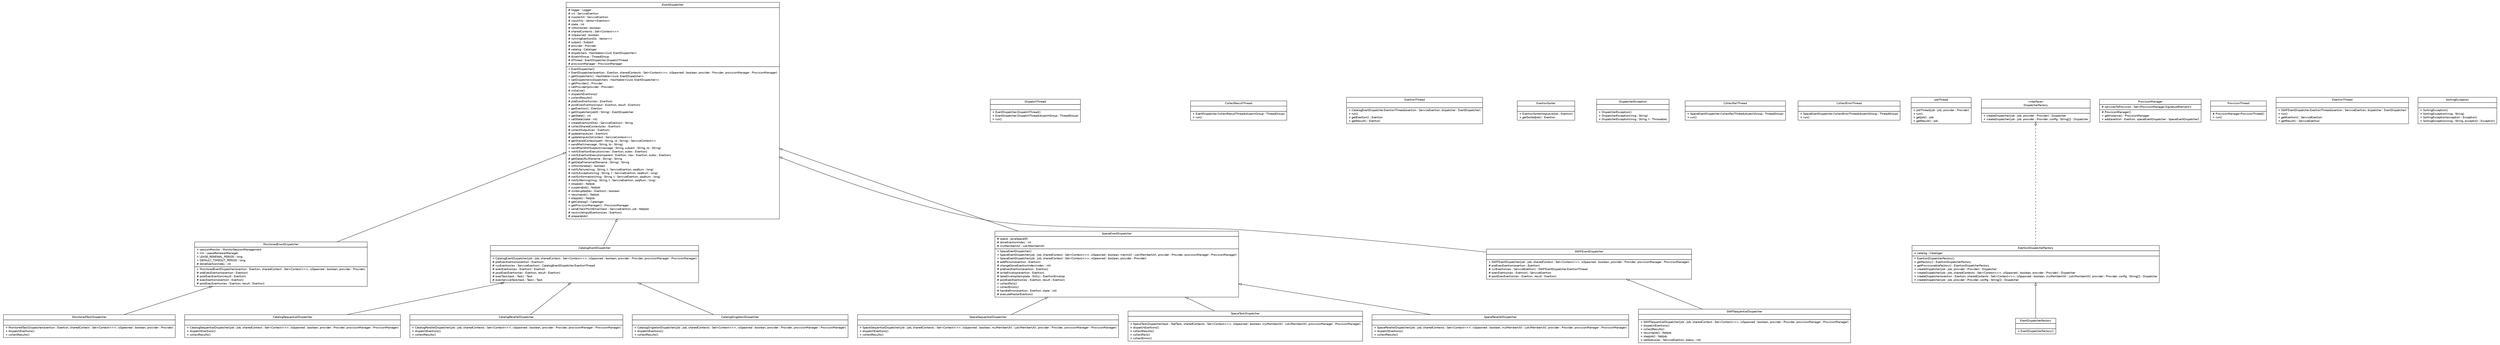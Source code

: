 #!/usr/local/bin/dot
#
# Class diagram 
# Generated by UMLGraph version R5_6 (http://www.umlgraph.org/)
#

digraph G {
	edge [fontname="Helvetica",fontsize=10,labelfontname="Helvetica",labelfontsize=10];
	node [fontname="Helvetica",fontsize=10,shape=plaintext];
	nodesep=0.25;
	ranksep=0.5;
	// sorcer.core.dispatch.CatalogSequentialDispatcher
	c22931 [label=<<table title="sorcer.core.dispatch.CatalogSequentialDispatcher" border="0" cellborder="1" cellspacing="0" cellpadding="2" port="p" href="./CatalogSequentialDispatcher.html">
		<tr><td><table border="0" cellspacing="0" cellpadding="1">
<tr><td align="center" balign="center"> CatalogSequentialDispatcher </td></tr>
		</table></td></tr>
		<tr><td><table border="0" cellspacing="0" cellpadding="1">
<tr><td align="left" balign="left">  </td></tr>
		</table></td></tr>
		<tr><td><table border="0" cellspacing="0" cellpadding="1">
<tr><td align="left" balign="left"> + CatalogSequentialDispatcher(job : Job, sharedContext : Set&lt;Context&lt;&gt;&gt;, isSpawned : boolean, provider : Provider, provisionManager : ProvisionManager) </td></tr>
<tr><td align="left" balign="left"> + dispatchExertions() </td></tr>
<tr><td align="left" balign="left"> + collectResults() </td></tr>
		</table></td></tr>
		</table>>, URL="./CatalogSequentialDispatcher.html", fontname="Helvetica", fontcolor="black", fontsize=10.0];
	// sorcer.core.dispatch.ExertDispatcher
	c22932 [label=<<table title="sorcer.core.dispatch.ExertDispatcher" border="0" cellborder="1" cellspacing="0" cellpadding="2" port="p" href="./ExertDispatcher.html">
		<tr><td><table border="0" cellspacing="0" cellpadding="1">
<tr><td align="center" balign="center"><font face="Helvetica-Oblique"> ExertDispatcher </font></td></tr>
		</table></td></tr>
		<tr><td><table border="0" cellspacing="0" cellpadding="1">
<tr><td align="left" balign="left"> # logger : Logger </td></tr>
<tr><td align="left" balign="left"> # xrt : ServiceExertion </td></tr>
<tr><td align="left" balign="left"> # masterXrt : ServiceExertion </td></tr>
<tr><td align="left" balign="left"> # inputXrts : Vector&lt;Exertion&gt; </td></tr>
<tr><td align="left" balign="left"> # state : int </td></tr>
<tr><td align="left" balign="left"> # isMonitored : boolean </td></tr>
<tr><td align="left" balign="left"> # sharedContexts : Set&lt;Context&lt;&gt;&gt; </td></tr>
<tr><td align="left" balign="left"> # isSpawned : boolean </td></tr>
<tr><td align="left" balign="left"> # runningExertionIDs : Vector&lt;&gt; </td></tr>
<tr><td align="left" balign="left"> # subject : Subject </td></tr>
<tr><td align="left" balign="left"> # provider : Provider </td></tr>
<tr><td align="left" balign="left"> # catalog : Cataloger </td></tr>
<tr><td align="left" balign="left"> # dispatchers : Hashtable&lt;Uuid, ExertDispatcher&gt; </td></tr>
<tr><td align="left" balign="left"> # disatchGroup : ThreadGroup </td></tr>
<tr><td align="left" balign="left"> # dThread : ExertDispatcher.DispatchThread </td></tr>
<tr><td align="left" balign="left"> # provisionManager : ProvisionManager </td></tr>
		</table></td></tr>
		<tr><td><table border="0" cellspacing="0" cellpadding="1">
<tr><td align="left" balign="left"> + ExertDispatcher() </td></tr>
<tr><td align="left" balign="left"> + ExertDispatcher(exertion : Exertion, sharedContexts : Set&lt;Context&lt;&gt;&gt;, isSpawned : boolean, provider : Provider, provisionManager : ProvisionManager) </td></tr>
<tr><td align="left" balign="left"> + getDispatchers() : Hashtable&lt;Uuid, ExertDispatcher&gt; </td></tr>
<tr><td align="left" balign="left"> + setDispatchers(dispatchers : Hashtable&lt;Uuid, ExertDispatcher&gt;) </td></tr>
<tr><td align="left" balign="left"> + getProvider() : Provider </td></tr>
<tr><td align="left" balign="left"> + setProvider(provider : Provider) </td></tr>
<tr><td align="left" balign="left"> # initialize() </td></tr>
<tr><td align="left" balign="left"><font face="Helvetica-Oblique" point-size="10.0"> + dispatchExertions() </font></td></tr>
<tr><td align="left" balign="left"><font face="Helvetica-Oblique" point-size="10.0"> + collectResults() </font></td></tr>
<tr><td align="left" balign="left"><font face="Helvetica-Oblique" point-size="10.0"> # preExecExertion(ex : Exertion) </font></td></tr>
<tr><td align="left" balign="left"><font face="Helvetica-Oblique" point-size="10.0"> # postExecExertion(input : Exertion, result : Exertion) </font></td></tr>
<tr><td align="left" balign="left"> + getExertion() : Exertion </td></tr>
<tr><td align="left" balign="left"> + getDispatcher(jobID : String) : ExertDispatcher </td></tr>
<tr><td align="left" balign="left"> + getState() : int </td></tr>
<tr><td align="left" balign="left"> + setState(state : int) </td></tr>
<tr><td align="left" balign="left"> + createExertionID(ex : ServiceExertion) : String </td></tr>
<tr><td align="left" balign="left"> # collectSharedContexts(ex : Exertion) </td></tr>
<tr><td align="left" balign="left"> # collectOutputs(ex : Exertion) </td></tr>
<tr><td align="left" balign="left"> # updateInputs(ex : Exertion) </td></tr>
<tr><td align="left" balign="left"> # updateInputs(toContext : ServiceContext&lt;&gt;) </td></tr>
<tr><td align="left" balign="left"> # getSharedContext(path : String, id : String) : ServiceContext&lt;&gt; </td></tr>
<tr><td align="left" balign="left"> + sendMail(message : String, to : String) </td></tr>
<tr><td align="left" balign="left"> + sendMailWithSubject(message : String, subject : String, to : String) </td></tr>
<tr><td align="left" balign="left"> + notifyExertionExecution(inex : Exertion, outex : Exertion) </td></tr>
<tr><td align="left" balign="left"> + notifyExertionExecution(parent : Exertion, inex : Exertion, outex : Exertion) </td></tr>
<tr><td align="left" balign="left"> # getDataURL(filename : String) : String </td></tr>
<tr><td align="left" balign="left"> # getDataFilename(filename : String) : String </td></tr>
<tr><td align="left" balign="left"> + isMonitorable() : boolean </td></tr>
<tr><td align="left" balign="left"> # notifyFailure(msg : String, t : ServiceExertion, seqNum : long) </td></tr>
<tr><td align="left" balign="left"> # notifyException(msg : String, t : ServiceExertion, seqNum : long) </td></tr>
<tr><td align="left" balign="left"> # notifyInformation(msg : String, t : ServiceExertion, seqNum : long) </td></tr>
<tr><td align="left" balign="left"> # notifyWarning(msg : String, t : ServiceExertion, seqNum : long) </td></tr>
<tr><td align="left" balign="left"> + stopJob() : NetJob </td></tr>
<tr><td align="left" balign="left"> + suspendJob() : NetJob </td></tr>
<tr><td align="left" balign="left"> # isInterupted(ex : Exertion) : boolean </td></tr>
<tr><td align="left" balign="left"> + resumeJob() : NetJob </td></tr>
<tr><td align="left" balign="left"> + stepJob() : NetJob </td></tr>
<tr><td align="left" balign="left"> # getCatalog() : Cataloger </td></tr>
<tr><td align="left" balign="left"> + getProvisionManager() : ProvisionManager </td></tr>
<tr><td align="left" balign="left"> + sendCheckPointEmail(task : ServiceExertion, job : NetJob) </td></tr>
<tr><td align="left" balign="left"> # reconcileInputExertions(ex : Exertion) </td></tr>
<tr><td align="left" balign="left"> # prepareJob() </td></tr>
		</table></td></tr>
		</table>>, URL="./ExertDispatcher.html", fontname="Helvetica", fontcolor="black", fontsize=10.0];
	// sorcer.core.dispatch.ExertDispatcher.DispatchThread
	c22933 [label=<<table title="sorcer.core.dispatch.ExertDispatcher.DispatchThread" border="0" cellborder="1" cellspacing="0" cellpadding="2" port="p" href="./ExertDispatcher.DispatchThread.html">
		<tr><td><table border="0" cellspacing="0" cellpadding="1">
<tr><td align="center" balign="center"> DispatchThread </td></tr>
		</table></td></tr>
		<tr><td><table border="0" cellspacing="0" cellpadding="1">
<tr><td align="left" balign="left">  </td></tr>
		</table></td></tr>
		<tr><td><table border="0" cellspacing="0" cellpadding="1">
<tr><td align="left" balign="left"> + ExertDispatcher.DispatchThread() </td></tr>
<tr><td align="left" balign="left"> + ExertDispatcher.DispatchThread(disatchGroup : ThreadGroup) </td></tr>
<tr><td align="left" balign="left"> + run() </td></tr>
		</table></td></tr>
		</table>>, URL="./ExertDispatcher.DispatchThread.html", fontname="Helvetica", fontcolor="black", fontsize=10.0];
	// sorcer.core.dispatch.ExertDispatcher.CollectResultThread
	c22934 [label=<<table title="sorcer.core.dispatch.ExertDispatcher.CollectResultThread" border="0" cellborder="1" cellspacing="0" cellpadding="2" port="p" href="./ExertDispatcher.CollectResultThread.html">
		<tr><td><table border="0" cellspacing="0" cellpadding="1">
<tr><td align="center" balign="center"> CollectResultThread </td></tr>
		</table></td></tr>
		<tr><td><table border="0" cellspacing="0" cellpadding="1">
<tr><td align="left" balign="left">  </td></tr>
		</table></td></tr>
		<tr><td><table border="0" cellspacing="0" cellpadding="1">
<tr><td align="left" balign="left"> + ExertDispatcher.CollectResultThread(disatchGroup : ThreadGroup) </td></tr>
<tr><td align="left" balign="left"> + run() </td></tr>
		</table></td></tr>
		</table>>, URL="./ExertDispatcher.CollectResultThread.html", fontname="Helvetica", fontcolor="black", fontsize=10.0];
	// sorcer.core.dispatch.MonitoredExertDispatcher
	c22935 [label=<<table title="sorcer.core.dispatch.MonitoredExertDispatcher" border="0" cellborder="1" cellspacing="0" cellpadding="2" port="p" href="./MonitoredExertDispatcher.html">
		<tr><td><table border="0" cellspacing="0" cellpadding="1">
<tr><td align="center" balign="center"><font face="Helvetica-Oblique"> MonitoredExertDispatcher </font></td></tr>
		</table></td></tr>
		<tr><td><table border="0" cellspacing="0" cellpadding="1">
<tr><td align="left" balign="left"> + sessionMonitor : MonitorSessionManagement </td></tr>
<tr><td align="left" balign="left"> + lrm : LeaseRenewalManager </td></tr>
<tr><td align="left" balign="left"> + LEASE_RENEWAL_PERIOD : long </td></tr>
<tr><td align="left" balign="left"> + DEFAULT_TIMEOUT_PERIOD : long </td></tr>
<tr><td align="left" balign="left"> # doneExertionIndex : int </td></tr>
		</table></td></tr>
		<tr><td><table border="0" cellspacing="0" cellpadding="1">
<tr><td align="left" balign="left"> + MonitoredExertDispatcher(exertion : Exertion, sharedContext : Set&lt;Context&lt;&gt;&gt;, isSpawned : boolean, provider : Provider) </td></tr>
<tr><td align="left" balign="left"> # preExecExertion(exertion : Exertion) </td></tr>
<tr><td align="left" balign="left"> # postExecExertion(result : Exertion) </td></tr>
<tr><td align="left" balign="left"> # execExertion(exertion : Exertion) </td></tr>
<tr><td align="left" balign="left"> # postExecExertion(ex : Exertion, result : Exertion) </td></tr>
		</table></td></tr>
		</table>>, URL="./MonitoredExertDispatcher.html", fontname="Helvetica", fontcolor="black", fontsize=10.0];
	// sorcer.core.dispatch.SpaceSequentialDispatcher
	c22936 [label=<<table title="sorcer.core.dispatch.SpaceSequentialDispatcher" border="0" cellborder="1" cellspacing="0" cellpadding="2" port="p" href="./SpaceSequentialDispatcher.html">
		<tr><td><table border="0" cellspacing="0" cellpadding="1">
<tr><td align="center" balign="center"> SpaceSequentialDispatcher </td></tr>
		</table></td></tr>
		<tr><td><table border="0" cellspacing="0" cellpadding="1">
<tr><td align="left" balign="left">  </td></tr>
		</table></td></tr>
		<tr><td><table border="0" cellspacing="0" cellpadding="1">
<tr><td align="left" balign="left"> + SpaceSequentialDispatcher(job : Job, sharedContexts : Set&lt;Context&lt;&gt;&gt;, isSpawned : boolean, myMemberUtil : LokiMemberUtil, provider : Provider, provisionManager : ProvisionManager) </td></tr>
<tr><td align="left" balign="left"> + dispatchExertions() </td></tr>
<tr><td align="left" balign="left"> + collectResults() </td></tr>
		</table></td></tr>
		</table>>, URL="./SpaceSequentialDispatcher.html", fontname="Helvetica", fontcolor="black", fontsize=10.0];
	// sorcer.core.dispatch.CatalogExertDispatcher
	c22937 [label=<<table title="sorcer.core.dispatch.CatalogExertDispatcher" border="0" cellborder="1" cellspacing="0" cellpadding="2" port="p" href="./CatalogExertDispatcher.html">
		<tr><td><table border="0" cellspacing="0" cellpadding="1">
<tr><td align="center" balign="center"><font face="Helvetica-Oblique"> CatalogExertDispatcher </font></td></tr>
		</table></td></tr>
		<tr><td><table border="0" cellspacing="0" cellpadding="1">
<tr><td align="left" balign="left">  </td></tr>
		</table></td></tr>
		<tr><td><table border="0" cellspacing="0" cellpadding="1">
<tr><td align="left" balign="left"> + CatalogExertDispatcher(job : Job, sharedContext : Set&lt;Context&lt;&gt;&gt;, isSpawned : boolean, provider : Provider, provisionManager : ProvisionManager) </td></tr>
<tr><td align="left" balign="left"> # preExecExertion(exertion : Exertion) </td></tr>
<tr><td align="left" balign="left"> # runExertion(ex : ServiceExertion) : CatalogExertDispatcher.ExertionThread </td></tr>
<tr><td align="left" balign="left"> # execExertion(ex : Exertion) : Exertion </td></tr>
<tr><td align="left" balign="left"> # postExecExertion(ex : Exertion, result : Exertion) </td></tr>
<tr><td align="left" balign="left"> # execTask(task : Task) : Task </td></tr>
<tr><td align="left" balign="left"> # execServiceTask(task : Task) : Task </td></tr>
		</table></td></tr>
		</table>>, URL="./CatalogExertDispatcher.html", fontname="Helvetica", fontcolor="black", fontsize=10.0];
	// sorcer.core.dispatch.CatalogExertDispatcher.ExertionThread
	c22938 [label=<<table title="sorcer.core.dispatch.CatalogExertDispatcher.ExertionThread" border="0" cellborder="1" cellspacing="0" cellpadding="2" port="p" href="./CatalogExertDispatcher.ExertionThread.html">
		<tr><td><table border="0" cellspacing="0" cellpadding="1">
<tr><td align="center" balign="center"> ExertionThread </td></tr>
		</table></td></tr>
		<tr><td><table border="0" cellspacing="0" cellpadding="1">
<tr><td align="left" balign="left">  </td></tr>
		</table></td></tr>
		<tr><td><table border="0" cellspacing="0" cellpadding="1">
<tr><td align="left" balign="left"> + CatalogExertDispatcher.ExertionThread(exertion : ServiceExertion, dispatcher : ExertDispatcher) </td></tr>
<tr><td align="left" balign="left"> + run() </td></tr>
<tr><td align="left" balign="left"> + getExertion() : Exertion </td></tr>
<tr><td align="left" balign="left"> + getResult() : Exertion </td></tr>
		</table></td></tr>
		</table>>, URL="./CatalogExertDispatcher.ExertionThread.html", fontname="Helvetica", fontcolor="black", fontsize=10.0];
	// sorcer.core.dispatch.ExertionSorter
	c22939 [label=<<table title="sorcer.core.dispatch.ExertionSorter" border="0" cellborder="1" cellspacing="0" cellpadding="2" port="p" href="./ExertionSorter.html">
		<tr><td><table border="0" cellspacing="0" cellpadding="1">
<tr><td align="center" balign="center"> ExertionSorter </td></tr>
		</table></td></tr>
		<tr><td><table border="0" cellspacing="0" cellpadding="1">
<tr><td align="left" balign="left">  </td></tr>
		</table></td></tr>
		<tr><td><table border="0" cellspacing="0" cellpadding="1">
<tr><td align="left" balign="left"> + ExertionSorter(topLevelJob : Exertion) </td></tr>
<tr><td align="left" balign="left"> + getSortedJob() : Exertion </td></tr>
		</table></td></tr>
		</table>>, URL="./ExertionSorter.html", fontname="Helvetica", fontcolor="black", fontsize=10.0];
	// sorcer.core.dispatch.DispatcherException
	c22940 [label=<<table title="sorcer.core.dispatch.DispatcherException" border="0" cellborder="1" cellspacing="0" cellpadding="2" port="p" href="./DispatcherException.html">
		<tr><td><table border="0" cellspacing="0" cellpadding="1">
<tr><td align="center" balign="center"> DispatcherException </td></tr>
		</table></td></tr>
		<tr><td><table border="0" cellspacing="0" cellpadding="1">
<tr><td align="left" balign="left">  </td></tr>
		</table></td></tr>
		<tr><td><table border="0" cellspacing="0" cellpadding="1">
<tr><td align="left" balign="left"> + DispatcherException() </td></tr>
<tr><td align="left" balign="left"> + DispatcherException(msg : String) </td></tr>
<tr><td align="left" balign="left"> + DispatcherException(msg : String, t : Throwable) </td></tr>
		</table></td></tr>
		</table>>, URL="./DispatcherException.html", fontname="Helvetica", fontcolor="black", fontsize=10.0];
	// sorcer.core.dispatch.CatalogParallelDispatcher
	c22941 [label=<<table title="sorcer.core.dispatch.CatalogParallelDispatcher" border="0" cellborder="1" cellspacing="0" cellpadding="2" port="p" href="./CatalogParallelDispatcher.html">
		<tr><td><table border="0" cellspacing="0" cellpadding="1">
<tr><td align="center" balign="center"> CatalogParallelDispatcher </td></tr>
		</table></td></tr>
		<tr><td><table border="0" cellspacing="0" cellpadding="1">
<tr><td align="left" balign="left">  </td></tr>
		</table></td></tr>
		<tr><td><table border="0" cellspacing="0" cellpadding="1">
<tr><td align="left" balign="left"> + CatalogParallelDispatcher(job : Job, sharedContexts : Set&lt;Context&lt;&gt;&gt;, isSpawned : boolean, provider : Provider, provisionManager : ProvisionManager) </td></tr>
<tr><td align="left" balign="left"> + dispatchExertions() </td></tr>
<tr><td align="left" balign="left"> + collectResults() </td></tr>
		</table></td></tr>
		</table>>, URL="./CatalogParallelDispatcher.html", fontname="Helvetica", fontcolor="black", fontsize=10.0];
	// sorcer.core.dispatch.SpaceExertDispatcher
	c22942 [label=<<table title="sorcer.core.dispatch.SpaceExertDispatcher" border="0" cellborder="1" cellspacing="0" cellpadding="2" port="p" href="./SpaceExertDispatcher.html">
		<tr><td><table border="0" cellspacing="0" cellpadding="1">
<tr><td align="center" balign="center"><font face="Helvetica-Oblique"> SpaceExertDispatcher </font></td></tr>
		</table></td></tr>
		<tr><td><table border="0" cellspacing="0" cellpadding="1">
<tr><td align="left" balign="left"> # space : JavaSpace05 </td></tr>
<tr><td align="left" balign="left"> # doneExertionIndex : int </td></tr>
<tr><td align="left" balign="left"> # myMemberUtil : LokiMemberUtil </td></tr>
		</table></td></tr>
		<tr><td><table border="0" cellspacing="0" cellpadding="1">
<tr><td align="left" balign="left"> + SpaceExertDispatcher() </td></tr>
<tr><td align="left" balign="left"> + SpaceExertDispatcher(job : Job, sharedContext : Set&lt;Context&lt;&gt;&gt;, isSpawned : boolean, memUtil : LokiMemberUtil, provider : Provider, provisionManager : ProvisionManager) </td></tr>
<tr><td align="left" balign="left"> + SpaceExertDispatcher(job : Job, sharedContext : Set&lt;Context&lt;&gt;&gt;, isSpawned : boolean, provider : Provider) </td></tr>
<tr><td align="left" balign="left"> # addPoison(exertion : Exertion) </td></tr>
<tr><td align="left" balign="left"> # changeDoneExertionIndex(index : int) </td></tr>
<tr><td align="left" balign="left"> # preExecExertion(exertion : Exertion) </td></tr>
<tr><td align="left" balign="left"> # writeEnvelop(exertion : Exertion) </td></tr>
<tr><td align="left" balign="left"> # takeEnvelop(template : Entry) : ExertionEnvelop </td></tr>
<tr><td align="left" balign="left"> # postExecExertion(ex : Exertion, result : Exertion) </td></tr>
<tr><td align="left" balign="left"> + collectFails() </td></tr>
<tr><td align="left" balign="left"> + collectErrors() </td></tr>
<tr><td align="left" balign="left"> # handleError(exertion : Exertion, state : int) </td></tr>
<tr><td align="left" balign="left"> # executeMasterExertion() </td></tr>
		</table></td></tr>
		</table>>, URL="./SpaceExertDispatcher.html", fontname="Helvetica", fontcolor="black", fontsize=10.0];
	// sorcer.core.dispatch.SpaceExertDispatcher.CollectFailThread
	c22943 [label=<<table title="sorcer.core.dispatch.SpaceExertDispatcher.CollectFailThread" border="0" cellborder="1" cellspacing="0" cellpadding="2" port="p" href="./SpaceExertDispatcher.CollectFailThread.html">
		<tr><td><table border="0" cellspacing="0" cellpadding="1">
<tr><td align="center" balign="center"> CollectFailThread </td></tr>
		</table></td></tr>
		<tr><td><table border="0" cellspacing="0" cellpadding="1">
<tr><td align="left" balign="left">  </td></tr>
		</table></td></tr>
		<tr><td><table border="0" cellspacing="0" cellpadding="1">
<tr><td align="left" balign="left"> + SpaceExertDispatcher.CollectFailThread(disatchGroup : ThreadGroup) </td></tr>
<tr><td align="left" balign="left"> + run() </td></tr>
		</table></td></tr>
		</table>>, URL="./SpaceExertDispatcher.CollectFailThread.html", fontname="Helvetica", fontcolor="black", fontsize=10.0];
	// sorcer.core.dispatch.SpaceExertDispatcher.CollectErrorThread
	c22944 [label=<<table title="sorcer.core.dispatch.SpaceExertDispatcher.CollectErrorThread" border="0" cellborder="1" cellspacing="0" cellpadding="2" port="p" href="./SpaceExertDispatcher.CollectErrorThread.html">
		<tr><td><table border="0" cellspacing="0" cellpadding="1">
<tr><td align="center" balign="center"> CollectErrorThread </td></tr>
		</table></td></tr>
		<tr><td><table border="0" cellspacing="0" cellpadding="1">
<tr><td align="left" balign="left">  </td></tr>
		</table></td></tr>
		<tr><td><table border="0" cellspacing="0" cellpadding="1">
<tr><td align="left" balign="left"> + SpaceExertDispatcher.CollectErrorThread(disatchGroup : ThreadGroup) </td></tr>
<tr><td align="left" balign="left"> + run() </td></tr>
		</table></td></tr>
		</table>>, URL="./SpaceExertDispatcher.CollectErrorThread.html", fontname="Helvetica", fontcolor="black", fontsize=10.0];
	// sorcer.core.dispatch.MonitoredTaskDispatcher
	c22945 [label=<<table title="sorcer.core.dispatch.MonitoredTaskDispatcher" border="0" cellborder="1" cellspacing="0" cellpadding="2" port="p" href="./MonitoredTaskDispatcher.html">
		<tr><td><table border="0" cellspacing="0" cellpadding="1">
<tr><td align="center" balign="center"> MonitoredTaskDispatcher </td></tr>
		</table></td></tr>
		<tr><td><table border="0" cellspacing="0" cellpadding="1">
<tr><td align="left" balign="left">  </td></tr>
		</table></td></tr>
		<tr><td><table border="0" cellspacing="0" cellpadding="1">
<tr><td align="left" balign="left"> + MonitoredTaskDispatcher(exertion : Exertion, sharedContext : Set&lt;Context&lt;&gt;&gt;, isSpawned : boolean, provider : Provider) </td></tr>
<tr><td align="left" balign="left"> + dispatchExertions() </td></tr>
<tr><td align="left" balign="left"> + collectResults() </td></tr>
		</table></td></tr>
		</table>>, URL="./MonitoredTaskDispatcher.html", fontname="Helvetica", fontcolor="black", fontsize=10.0];
	// sorcer.core.dispatch.CatalogSingletonDispatcher
	c22946 [label=<<table title="sorcer.core.dispatch.CatalogSingletonDispatcher" border="0" cellborder="1" cellspacing="0" cellpadding="2" port="p" href="./CatalogSingletonDispatcher.html">
		<tr><td><table border="0" cellspacing="0" cellpadding="1">
<tr><td align="center" balign="center"> CatalogSingletonDispatcher </td></tr>
		</table></td></tr>
		<tr><td><table border="0" cellspacing="0" cellpadding="1">
<tr><td align="left" balign="left">  </td></tr>
		</table></td></tr>
		<tr><td><table border="0" cellspacing="0" cellpadding="1">
<tr><td align="left" balign="left"> + CatalogSingletonDispatcher(job : Job, sharedContexts : Set&lt;Context&lt;&gt;&gt;, isSpawned : boolean, provider : Provider, provisionManager : ProvisionManager) </td></tr>
<tr><td align="left" balign="left"> + dispatchExertions() </td></tr>
<tr><td align="left" balign="left"> + collectResults() </td></tr>
		</table></td></tr>
		</table>>, URL="./CatalogSingletonDispatcher.html", fontname="Helvetica", fontcolor="black", fontsize=10.0];
	// sorcer.core.dispatch.SpaceTaskDispatcher
	c22947 [label=<<table title="sorcer.core.dispatch.SpaceTaskDispatcher" border="0" cellborder="1" cellspacing="0" cellpadding="2" port="p" href="./SpaceTaskDispatcher.html">
		<tr><td><table border="0" cellspacing="0" cellpadding="1">
<tr><td align="center" balign="center"> SpaceTaskDispatcher </td></tr>
		</table></td></tr>
		<tr><td><table border="0" cellspacing="0" cellpadding="1">
<tr><td align="left" balign="left">  </td></tr>
		</table></td></tr>
		<tr><td><table border="0" cellspacing="0" cellpadding="1">
<tr><td align="left" balign="left"> + SpaceTaskDispatcher(task : NetTask, sharedContexts : Set&lt;Context&lt;&gt;&gt;, isSpawned : boolean, myMemberUtil : LokiMemberUtil, provisionManager : ProvisionManager) </td></tr>
<tr><td align="left" balign="left"> + dispatchExertions() </td></tr>
<tr><td align="left" balign="left"> + collectResults() </td></tr>
<tr><td align="left" balign="left"> + collectFails() </td></tr>
<tr><td align="left" balign="left"> + collectErrors() </td></tr>
		</table></td></tr>
		</table>>, URL="./SpaceTaskDispatcher.html", fontname="Helvetica", fontcolor="black", fontsize=10.0];
	// sorcer.core.dispatch.JobThread
	c22948 [label=<<table title="sorcer.core.dispatch.JobThread" border="0" cellborder="1" cellspacing="0" cellpadding="2" port="p" href="./JobThread.html">
		<tr><td><table border="0" cellspacing="0" cellpadding="1">
<tr><td align="center" balign="center"> JobThread </td></tr>
		</table></td></tr>
		<tr><td><table border="0" cellspacing="0" cellpadding="1">
<tr><td align="left" balign="left">  </td></tr>
		</table></td></tr>
		<tr><td><table border="0" cellspacing="0" cellpadding="1">
<tr><td align="left" balign="left"> + JobThread(job : Job, provider : Provider) </td></tr>
<tr><td align="left" balign="left"> + run() </td></tr>
<tr><td align="left" balign="left"> + getJob() : Job </td></tr>
<tr><td align="left" balign="left"> + getResult() : Job </td></tr>
		</table></td></tr>
		</table>>, URL="./JobThread.html", fontname="Helvetica", fontcolor="black", fontsize=10.0];
	// sorcer.core.dispatch.DispatcherFactory
	c22949 [label=<<table title="sorcer.core.dispatch.DispatcherFactory" border="0" cellborder="1" cellspacing="0" cellpadding="2" port="p" href="./DispatcherFactory.html">
		<tr><td><table border="0" cellspacing="0" cellpadding="1">
<tr><td align="center" balign="center"> &#171;interface&#187; </td></tr>
<tr><td align="center" balign="center"> DispatcherFactory </td></tr>
		</table></td></tr>
		<tr><td><table border="0" cellspacing="0" cellpadding="1">
<tr><td align="left" balign="left">  </td></tr>
		</table></td></tr>
		<tr><td><table border="0" cellspacing="0" cellpadding="1">
<tr><td align="left" balign="left"> + createDispatcher(job : Job, provider : Provider) : Dispatcher </td></tr>
<tr><td align="left" balign="left"> + createDispatcher(job : Job, provider : Provider, config : String[]) : Dispatcher </td></tr>
		</table></td></tr>
		</table>>, URL="./DispatcherFactory.html", fontname="Helvetica", fontcolor="black", fontsize=10.0];
	// sorcer.core.dispatch.SWIFSequentialDispatcher
	c22950 [label=<<table title="sorcer.core.dispatch.SWIFSequentialDispatcher" border="0" cellborder="1" cellspacing="0" cellpadding="2" port="p" href="./SWIFSequentialDispatcher.html">
		<tr><td><table border="0" cellspacing="0" cellpadding="1">
<tr><td align="center" balign="center"> SWIFSequentialDispatcher </td></tr>
		</table></td></tr>
		<tr><td><table border="0" cellspacing="0" cellpadding="1">
<tr><td align="left" balign="left">  </td></tr>
		</table></td></tr>
		<tr><td><table border="0" cellspacing="0" cellpadding="1">
<tr><td align="left" balign="left"> + SWIFSequentialDispatcher(job : Job, sharedContext : Set&lt;Context&lt;&gt;&gt;, isSpawned : boolean, provider : Provider, provisionManager : ProvisionManager) </td></tr>
<tr><td align="left" balign="left"> + dispatchExertions() </td></tr>
<tr><td align="left" balign="left"> + collectResults() </td></tr>
<tr><td align="left" balign="left"> + resumeJob() : NetJob </td></tr>
<tr><td align="left" balign="left"> + stepJob() : NetJob </td></tr>
<tr><td align="left" balign="left"> + setStatus(ex : ServiceExertion, status : int) </td></tr>
		</table></td></tr>
		</table>>, URL="./SWIFSequentialDispatcher.html", fontname="Helvetica", fontcolor="black", fontsize=10.0];
	// sorcer.core.dispatch.ProvisionManager
	c22951 [label=<<table title="sorcer.core.dispatch.ProvisionManager" border="0" cellborder="1" cellspacing="0" cellpadding="2" port="p" href="./ProvisionManager.html">
		<tr><td><table border="0" cellspacing="0" cellpadding="1">
<tr><td align="center" balign="center"> ProvisionManager </td></tr>
		</table></td></tr>
		<tr><td><table border="0" cellspacing="0" cellpadding="1">
<tr><td align="left" balign="left"> # servicesToProvision : Set&lt;ProvisionManager.SignatureElement&gt; </td></tr>
		</table></td></tr>
		<tr><td><table border="0" cellspacing="0" cellpadding="1">
<tr><td align="left" balign="left"> # ProvisionManager() </td></tr>
<tr><td align="left" balign="left"> + getInstance() : ProvisionManager </td></tr>
<tr><td align="left" balign="left"> + add(exertion : Exertion, spaceExertDispatcher : SpaceExertDispatcher) </td></tr>
		</table></td></tr>
		</table>>, URL="./ProvisionManager.html", fontname="Helvetica", fontcolor="black", fontsize=10.0];
	// sorcer.core.dispatch.ProvisionManager.ProvisionThread
	c22952 [label=<<table title="sorcer.core.dispatch.ProvisionManager.ProvisionThread" border="0" cellborder="1" cellspacing="0" cellpadding="2" port="p" href="./ProvisionManager.ProvisionThread.html">
		<tr><td><table border="0" cellspacing="0" cellpadding="1">
<tr><td align="center" balign="center"> ProvisionThread </td></tr>
		</table></td></tr>
		<tr><td><table border="0" cellspacing="0" cellpadding="1">
<tr><td align="left" balign="left">  </td></tr>
		</table></td></tr>
		<tr><td><table border="0" cellspacing="0" cellpadding="1">
<tr><td align="left" balign="left"> # ProvisionManager.ProvisionThread() </td></tr>
<tr><td align="left" balign="left"> + run() </td></tr>
		</table></td></tr>
		</table>>, URL="./ProvisionManager.ProvisionThread.html", fontname="Helvetica", fontcolor="black", fontsize=10.0];
	// sorcer.core.dispatch.ExertionDispatcherFactory
	c22953 [label=<<table title="sorcer.core.dispatch.ExertionDispatcherFactory" border="0" cellborder="1" cellspacing="0" cellpadding="2" port="p" href="./ExertionDispatcherFactory.html">
		<tr><td><table border="0" cellspacing="0" cellpadding="1">
<tr><td align="center" balign="center"> ExertionDispatcherFactory </td></tr>
		</table></td></tr>
		<tr><td><table border="0" cellspacing="0" cellpadding="1">
<tr><td align="left" balign="left"> + catalog : Cataloger </td></tr>
		</table></td></tr>
		<tr><td><table border="0" cellspacing="0" cellpadding="1">
<tr><td align="left" balign="left"> + ExertionDispatcherFactory() </td></tr>
<tr><td align="left" balign="left"> + getFactory() : ExertionDispatcherFactory </td></tr>
<tr><td align="left" balign="left"> + getProvisionableFactory() : ExertionDispatcherFactory </td></tr>
<tr><td align="left" balign="left"> + createDispatcher(job : Job, provider : Provider) : Dispatcher </td></tr>
<tr><td align="left" balign="left"> + createDispatcher(job : Job, sharedContexts : Set&lt;Context&lt;&gt;&gt;, isSpawned : boolean, provider : Provider) : Dispatcher </td></tr>
<tr><td align="left" balign="left"> + createDispatcher(exertion : Exertion, sharedContexts : Set&lt;Context&lt;&gt;&gt;, isSpawned : boolean, myMemberUtil : LokiMemberUtil, provider : Provider, config : String[]) : Dispatcher </td></tr>
<tr><td align="left" balign="left"> + createDispatcher(job : Job, provider : Provider, config : String[]) : Dispatcher </td></tr>
		</table></td></tr>
		</table>>, URL="./ExertionDispatcherFactory.html", fontname="Helvetica", fontcolor="black", fontsize=10.0];
	// sorcer.core.dispatch.SWIFExertDispatcher
	c22954 [label=<<table title="sorcer.core.dispatch.SWIFExertDispatcher" border="0" cellborder="1" cellspacing="0" cellpadding="2" port="p" href="./SWIFExertDispatcher.html">
		<tr><td><table border="0" cellspacing="0" cellpadding="1">
<tr><td align="center" balign="center"><font face="Helvetica-Oblique"> SWIFExertDispatcher </font></td></tr>
		</table></td></tr>
		<tr><td><table border="0" cellspacing="0" cellpadding="1">
<tr><td align="left" balign="left">  </td></tr>
		</table></td></tr>
		<tr><td><table border="0" cellspacing="0" cellpadding="1">
<tr><td align="left" balign="left"> + SWIFExertDispatcher(job : Job, sharedContext : Set&lt;Context&lt;&gt;&gt;, isSpawned : boolean, provider : Provider, provisionManager : ProvisionManager) </td></tr>
<tr><td align="left" balign="left"> # preExecExertion(exertion : Exertion) </td></tr>
<tr><td align="left" balign="left"> # runExertion(ex : ServiceExertion) : SWIFExertDispatcher.ExertionThread </td></tr>
<tr><td align="left" balign="left"> # execExertion(ex : Exertion) : ServiceExertion </td></tr>
<tr><td align="left" balign="left"> # postExecExertion(ex : Exertion, result : Exertion) </td></tr>
		</table></td></tr>
		</table>>, URL="./SWIFExertDispatcher.html", fontname="Helvetica", fontcolor="black", fontsize=10.0];
	// sorcer.core.dispatch.SWIFExertDispatcher.ExertionThread
	c22955 [label=<<table title="sorcer.core.dispatch.SWIFExertDispatcher.ExertionThread" border="0" cellborder="1" cellspacing="0" cellpadding="2" port="p" href="./SWIFExertDispatcher.ExertionThread.html">
		<tr><td><table border="0" cellspacing="0" cellpadding="1">
<tr><td align="center" balign="center"> ExertionThread </td></tr>
		</table></td></tr>
		<tr><td><table border="0" cellspacing="0" cellpadding="1">
<tr><td align="left" balign="left">  </td></tr>
		</table></td></tr>
		<tr><td><table border="0" cellspacing="0" cellpadding="1">
<tr><td align="left" balign="left"> + SWIFExertDispatcher.ExertionThread(exertion : ServiceExertion, dispatcher : ExertDispatcher) </td></tr>
<tr><td align="left" balign="left"> + run() </td></tr>
<tr><td align="left" balign="left"> + getExertion() : ServiceExertion </td></tr>
<tr><td align="left" balign="left"> + getResult() : ServiceExertion </td></tr>
		</table></td></tr>
		</table>>, URL="./SWIFExertDispatcher.ExertionThread.html", fontname="Helvetica", fontcolor="black", fontsize=10.0];
	// sorcer.core.dispatch.ExertDispatcherFactory
	c22956 [label=<<table title="sorcer.core.dispatch.ExertDispatcherFactory" border="0" cellborder="1" cellspacing="0" cellpadding="2" port="p" href="./ExertDispatcherFactory.html">
		<tr><td><table border="0" cellspacing="0" cellpadding="1">
<tr><td align="center" balign="center"> ExertDispatcherFactory </td></tr>
		</table></td></tr>
		<tr><td><table border="0" cellspacing="0" cellpadding="1">
<tr><td align="left" balign="left">  </td></tr>
		</table></td></tr>
		<tr><td><table border="0" cellspacing="0" cellpadding="1">
<tr><td align="left" balign="left"> + ExertDispatcherFactory() </td></tr>
		</table></td></tr>
		</table>>, URL="./ExertDispatcherFactory.html", fontname="Helvetica", fontcolor="black", fontsize=10.0];
	// sorcer.core.dispatch.SpaceParallelDispatcher
	c22957 [label=<<table title="sorcer.core.dispatch.SpaceParallelDispatcher" border="0" cellborder="1" cellspacing="0" cellpadding="2" port="p" href="./SpaceParallelDispatcher.html">
		<tr><td><table border="0" cellspacing="0" cellpadding="1">
<tr><td align="center" balign="center"> SpaceParallelDispatcher </td></tr>
		</table></td></tr>
		<tr><td><table border="0" cellspacing="0" cellpadding="1">
<tr><td align="left" balign="left">  </td></tr>
		</table></td></tr>
		<tr><td><table border="0" cellspacing="0" cellpadding="1">
<tr><td align="left" balign="left"> + SpaceParallelDispatcher(job : Job, sharedContexts : Set&lt;Context&lt;&gt;&gt;, isSpawned : boolean, myMemberUtil : LokiMemberUtil, provider : Provider, provisionManager : ProvisionManager) </td></tr>
<tr><td align="left" balign="left"> + dispatchExertions() </td></tr>
<tr><td align="left" balign="left"> + collectResults() </td></tr>
		</table></td></tr>
		</table>>, URL="./SpaceParallelDispatcher.html", fontname="Helvetica", fontcolor="black", fontsize=10.0];
	// sorcer.core.dispatch.SortingException
	c22958 [label=<<table title="sorcer.core.dispatch.SortingException" border="0" cellborder="1" cellspacing="0" cellpadding="2" port="p" href="./SortingException.html">
		<tr><td><table border="0" cellspacing="0" cellpadding="1">
<tr><td align="center" balign="center"> SortingException </td></tr>
		</table></td></tr>
		<tr><td><table border="0" cellspacing="0" cellpadding="1">
<tr><td align="left" balign="left">  </td></tr>
		</table></td></tr>
		<tr><td><table border="0" cellspacing="0" cellpadding="1">
<tr><td align="left" balign="left"> + SortingException() </td></tr>
<tr><td align="left" balign="left"> + SortingException(msg : String) </td></tr>
<tr><td align="left" balign="left"> + SortingException(exception : Exception) </td></tr>
<tr><td align="left" balign="left"> + SortingException(msg : String, exception : Exception) </td></tr>
		</table></td></tr>
		</table>>, URL="./SortingException.html", fontname="Helvetica", fontcolor="black", fontsize=10.0];
	//sorcer.core.dispatch.CatalogSequentialDispatcher extends sorcer.core.dispatch.CatalogExertDispatcher
	c22937:p -> c22931:p [dir=back,arrowtail=empty];
	//sorcer.core.dispatch.MonitoredExertDispatcher extends sorcer.core.dispatch.ExertDispatcher
	c22932:p -> c22935:p [dir=back,arrowtail=empty];
	//sorcer.core.dispatch.SpaceSequentialDispatcher extends sorcer.core.dispatch.SpaceExertDispatcher
	c22942:p -> c22936:p [dir=back,arrowtail=empty];
	//sorcer.core.dispatch.CatalogExertDispatcher extends sorcer.core.dispatch.ExertDispatcher
	c22932:p -> c22937:p [dir=back,arrowtail=empty];
	//sorcer.core.dispatch.CatalogParallelDispatcher extends sorcer.core.dispatch.CatalogExertDispatcher
	c22937:p -> c22941:p [dir=back,arrowtail=empty];
	//sorcer.core.dispatch.SpaceExertDispatcher extends sorcer.core.dispatch.ExertDispatcher
	c22932:p -> c22942:p [dir=back,arrowtail=empty];
	//sorcer.core.dispatch.MonitoredTaskDispatcher extends sorcer.core.dispatch.MonitoredExertDispatcher
	c22935:p -> c22945:p [dir=back,arrowtail=empty];
	//sorcer.core.dispatch.CatalogSingletonDispatcher extends sorcer.core.dispatch.CatalogExertDispatcher
	c22937:p -> c22946:p [dir=back,arrowtail=empty];
	//sorcer.core.dispatch.SpaceTaskDispatcher extends sorcer.core.dispatch.SpaceExertDispatcher
	c22942:p -> c22947:p [dir=back,arrowtail=empty];
	//sorcer.core.dispatch.SWIFSequentialDispatcher extends sorcer.core.dispatch.SWIFExertDispatcher
	c22954:p -> c22950:p [dir=back,arrowtail=empty];
	//sorcer.core.dispatch.ExertionDispatcherFactory implements sorcer.core.dispatch.DispatcherFactory
	c22949:p -> c22953:p [dir=back,arrowtail=empty,style=dashed];
	//sorcer.core.dispatch.SWIFExertDispatcher extends sorcer.core.dispatch.ExertDispatcher
	c22932:p -> c22954:p [dir=back,arrowtail=empty];
	//sorcer.core.dispatch.ExertDispatcherFactory extends sorcer.core.dispatch.ExertionDispatcherFactory
	c22953:p -> c22956:p [dir=back,arrowtail=empty];
	//sorcer.core.dispatch.SpaceParallelDispatcher extends sorcer.core.dispatch.SpaceExertDispatcher
	c22942:p -> c22957:p [dir=back,arrowtail=empty];
}

